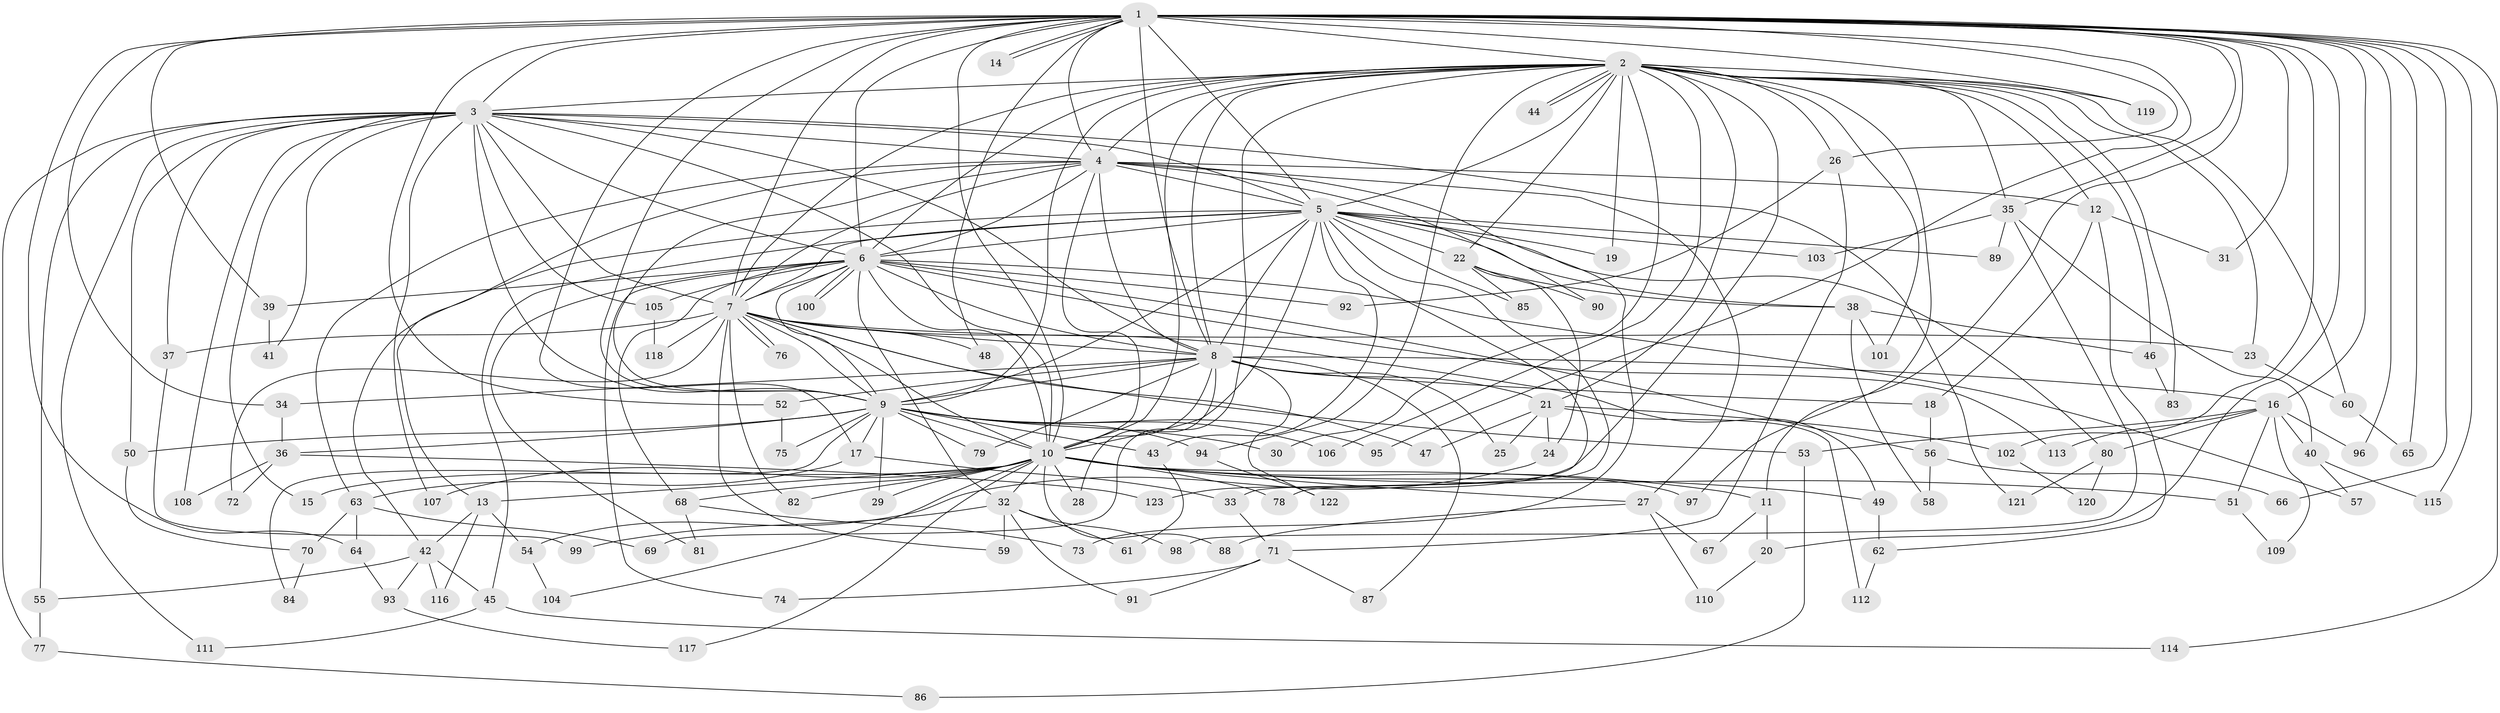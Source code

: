 // Generated by graph-tools (version 1.1) at 2025/45/03/09/25 04:45:30]
// undirected, 123 vertices, 271 edges
graph export_dot {
graph [start="1"]
  node [color=gray90,style=filled];
  1;
  2;
  3;
  4;
  5;
  6;
  7;
  8;
  9;
  10;
  11;
  12;
  13;
  14;
  15;
  16;
  17;
  18;
  19;
  20;
  21;
  22;
  23;
  24;
  25;
  26;
  27;
  28;
  29;
  30;
  31;
  32;
  33;
  34;
  35;
  36;
  37;
  38;
  39;
  40;
  41;
  42;
  43;
  44;
  45;
  46;
  47;
  48;
  49;
  50;
  51;
  52;
  53;
  54;
  55;
  56;
  57;
  58;
  59;
  60;
  61;
  62;
  63;
  64;
  65;
  66;
  67;
  68;
  69;
  70;
  71;
  72;
  73;
  74;
  75;
  76;
  77;
  78;
  79;
  80;
  81;
  82;
  83;
  84;
  85;
  86;
  87;
  88;
  89;
  90;
  91;
  92;
  93;
  94;
  95;
  96;
  97;
  98;
  99;
  100;
  101;
  102;
  103;
  104;
  105;
  106;
  107;
  108;
  109;
  110;
  111;
  112;
  113;
  114;
  115;
  116;
  117;
  118;
  119;
  120;
  121;
  122;
  123;
  1 -- 2;
  1 -- 3;
  1 -- 4;
  1 -- 5;
  1 -- 6;
  1 -- 7;
  1 -- 8;
  1 -- 9;
  1 -- 10;
  1 -- 11;
  1 -- 14;
  1 -- 14;
  1 -- 16;
  1 -- 17;
  1 -- 20;
  1 -- 26;
  1 -- 31;
  1 -- 34;
  1 -- 35;
  1 -- 39;
  1 -- 48;
  1 -- 52;
  1 -- 64;
  1 -- 65;
  1 -- 66;
  1 -- 95;
  1 -- 96;
  1 -- 102;
  1 -- 114;
  1 -- 115;
  1 -- 119;
  2 -- 3;
  2 -- 4;
  2 -- 5;
  2 -- 6;
  2 -- 7;
  2 -- 8;
  2 -- 9;
  2 -- 10;
  2 -- 12;
  2 -- 19;
  2 -- 21;
  2 -- 22;
  2 -- 23;
  2 -- 26;
  2 -- 30;
  2 -- 35;
  2 -- 44;
  2 -- 44;
  2 -- 46;
  2 -- 60;
  2 -- 69;
  2 -- 83;
  2 -- 94;
  2 -- 97;
  2 -- 101;
  2 -- 106;
  2 -- 119;
  2 -- 123;
  3 -- 4;
  3 -- 5;
  3 -- 6;
  3 -- 7;
  3 -- 8;
  3 -- 9;
  3 -- 10;
  3 -- 15;
  3 -- 37;
  3 -- 41;
  3 -- 50;
  3 -- 55;
  3 -- 77;
  3 -- 105;
  3 -- 107;
  3 -- 108;
  3 -- 111;
  3 -- 121;
  4 -- 5;
  4 -- 6;
  4 -- 7;
  4 -- 8;
  4 -- 9;
  4 -- 10;
  4 -- 12;
  4 -- 13;
  4 -- 27;
  4 -- 63;
  4 -- 73;
  4 -- 90;
  5 -- 6;
  5 -- 7;
  5 -- 8;
  5 -- 9;
  5 -- 10;
  5 -- 19;
  5 -- 22;
  5 -- 33;
  5 -- 38;
  5 -- 42;
  5 -- 43;
  5 -- 45;
  5 -- 78;
  5 -- 80;
  5 -- 85;
  5 -- 89;
  5 -- 103;
  6 -- 7;
  6 -- 8;
  6 -- 9;
  6 -- 10;
  6 -- 32;
  6 -- 39;
  6 -- 56;
  6 -- 57;
  6 -- 68;
  6 -- 74;
  6 -- 81;
  6 -- 92;
  6 -- 100;
  6 -- 100;
  6 -- 105;
  6 -- 113;
  7 -- 8;
  7 -- 9;
  7 -- 10;
  7 -- 23;
  7 -- 37;
  7 -- 47;
  7 -- 48;
  7 -- 49;
  7 -- 53;
  7 -- 59;
  7 -- 72;
  7 -- 76;
  7 -- 76;
  7 -- 82;
  7 -- 118;
  8 -- 9;
  8 -- 10;
  8 -- 16;
  8 -- 18;
  8 -- 21;
  8 -- 25;
  8 -- 28;
  8 -- 34;
  8 -- 52;
  8 -- 79;
  8 -- 87;
  8 -- 122;
  9 -- 10;
  9 -- 17;
  9 -- 29;
  9 -- 30;
  9 -- 36;
  9 -- 43;
  9 -- 50;
  9 -- 75;
  9 -- 79;
  9 -- 84;
  9 -- 94;
  9 -- 95;
  9 -- 106;
  10 -- 11;
  10 -- 13;
  10 -- 15;
  10 -- 27;
  10 -- 28;
  10 -- 29;
  10 -- 32;
  10 -- 49;
  10 -- 51;
  10 -- 68;
  10 -- 78;
  10 -- 82;
  10 -- 88;
  10 -- 97;
  10 -- 104;
  10 -- 107;
  10 -- 117;
  11 -- 20;
  11 -- 67;
  12 -- 18;
  12 -- 31;
  12 -- 62;
  13 -- 42;
  13 -- 54;
  13 -- 116;
  16 -- 40;
  16 -- 51;
  16 -- 53;
  16 -- 80;
  16 -- 96;
  16 -- 109;
  16 -- 113;
  17 -- 33;
  17 -- 63;
  18 -- 56;
  20 -- 110;
  21 -- 24;
  21 -- 25;
  21 -- 47;
  21 -- 102;
  21 -- 112;
  22 -- 24;
  22 -- 38;
  22 -- 85;
  22 -- 90;
  23 -- 60;
  24 -- 54;
  26 -- 71;
  26 -- 92;
  27 -- 67;
  27 -- 88;
  27 -- 110;
  32 -- 59;
  32 -- 61;
  32 -- 91;
  32 -- 98;
  32 -- 99;
  33 -- 71;
  34 -- 36;
  35 -- 40;
  35 -- 89;
  35 -- 98;
  35 -- 103;
  36 -- 72;
  36 -- 108;
  36 -- 123;
  37 -- 99;
  38 -- 46;
  38 -- 58;
  38 -- 101;
  39 -- 41;
  40 -- 57;
  40 -- 115;
  42 -- 45;
  42 -- 55;
  42 -- 93;
  42 -- 116;
  43 -- 61;
  45 -- 111;
  45 -- 114;
  46 -- 83;
  49 -- 62;
  50 -- 70;
  51 -- 109;
  52 -- 75;
  53 -- 86;
  54 -- 104;
  55 -- 77;
  56 -- 58;
  56 -- 66;
  60 -- 65;
  62 -- 112;
  63 -- 64;
  63 -- 69;
  63 -- 70;
  64 -- 93;
  68 -- 73;
  68 -- 81;
  70 -- 84;
  71 -- 74;
  71 -- 87;
  71 -- 91;
  77 -- 86;
  80 -- 120;
  80 -- 121;
  93 -- 117;
  94 -- 122;
  102 -- 120;
  105 -- 118;
}
